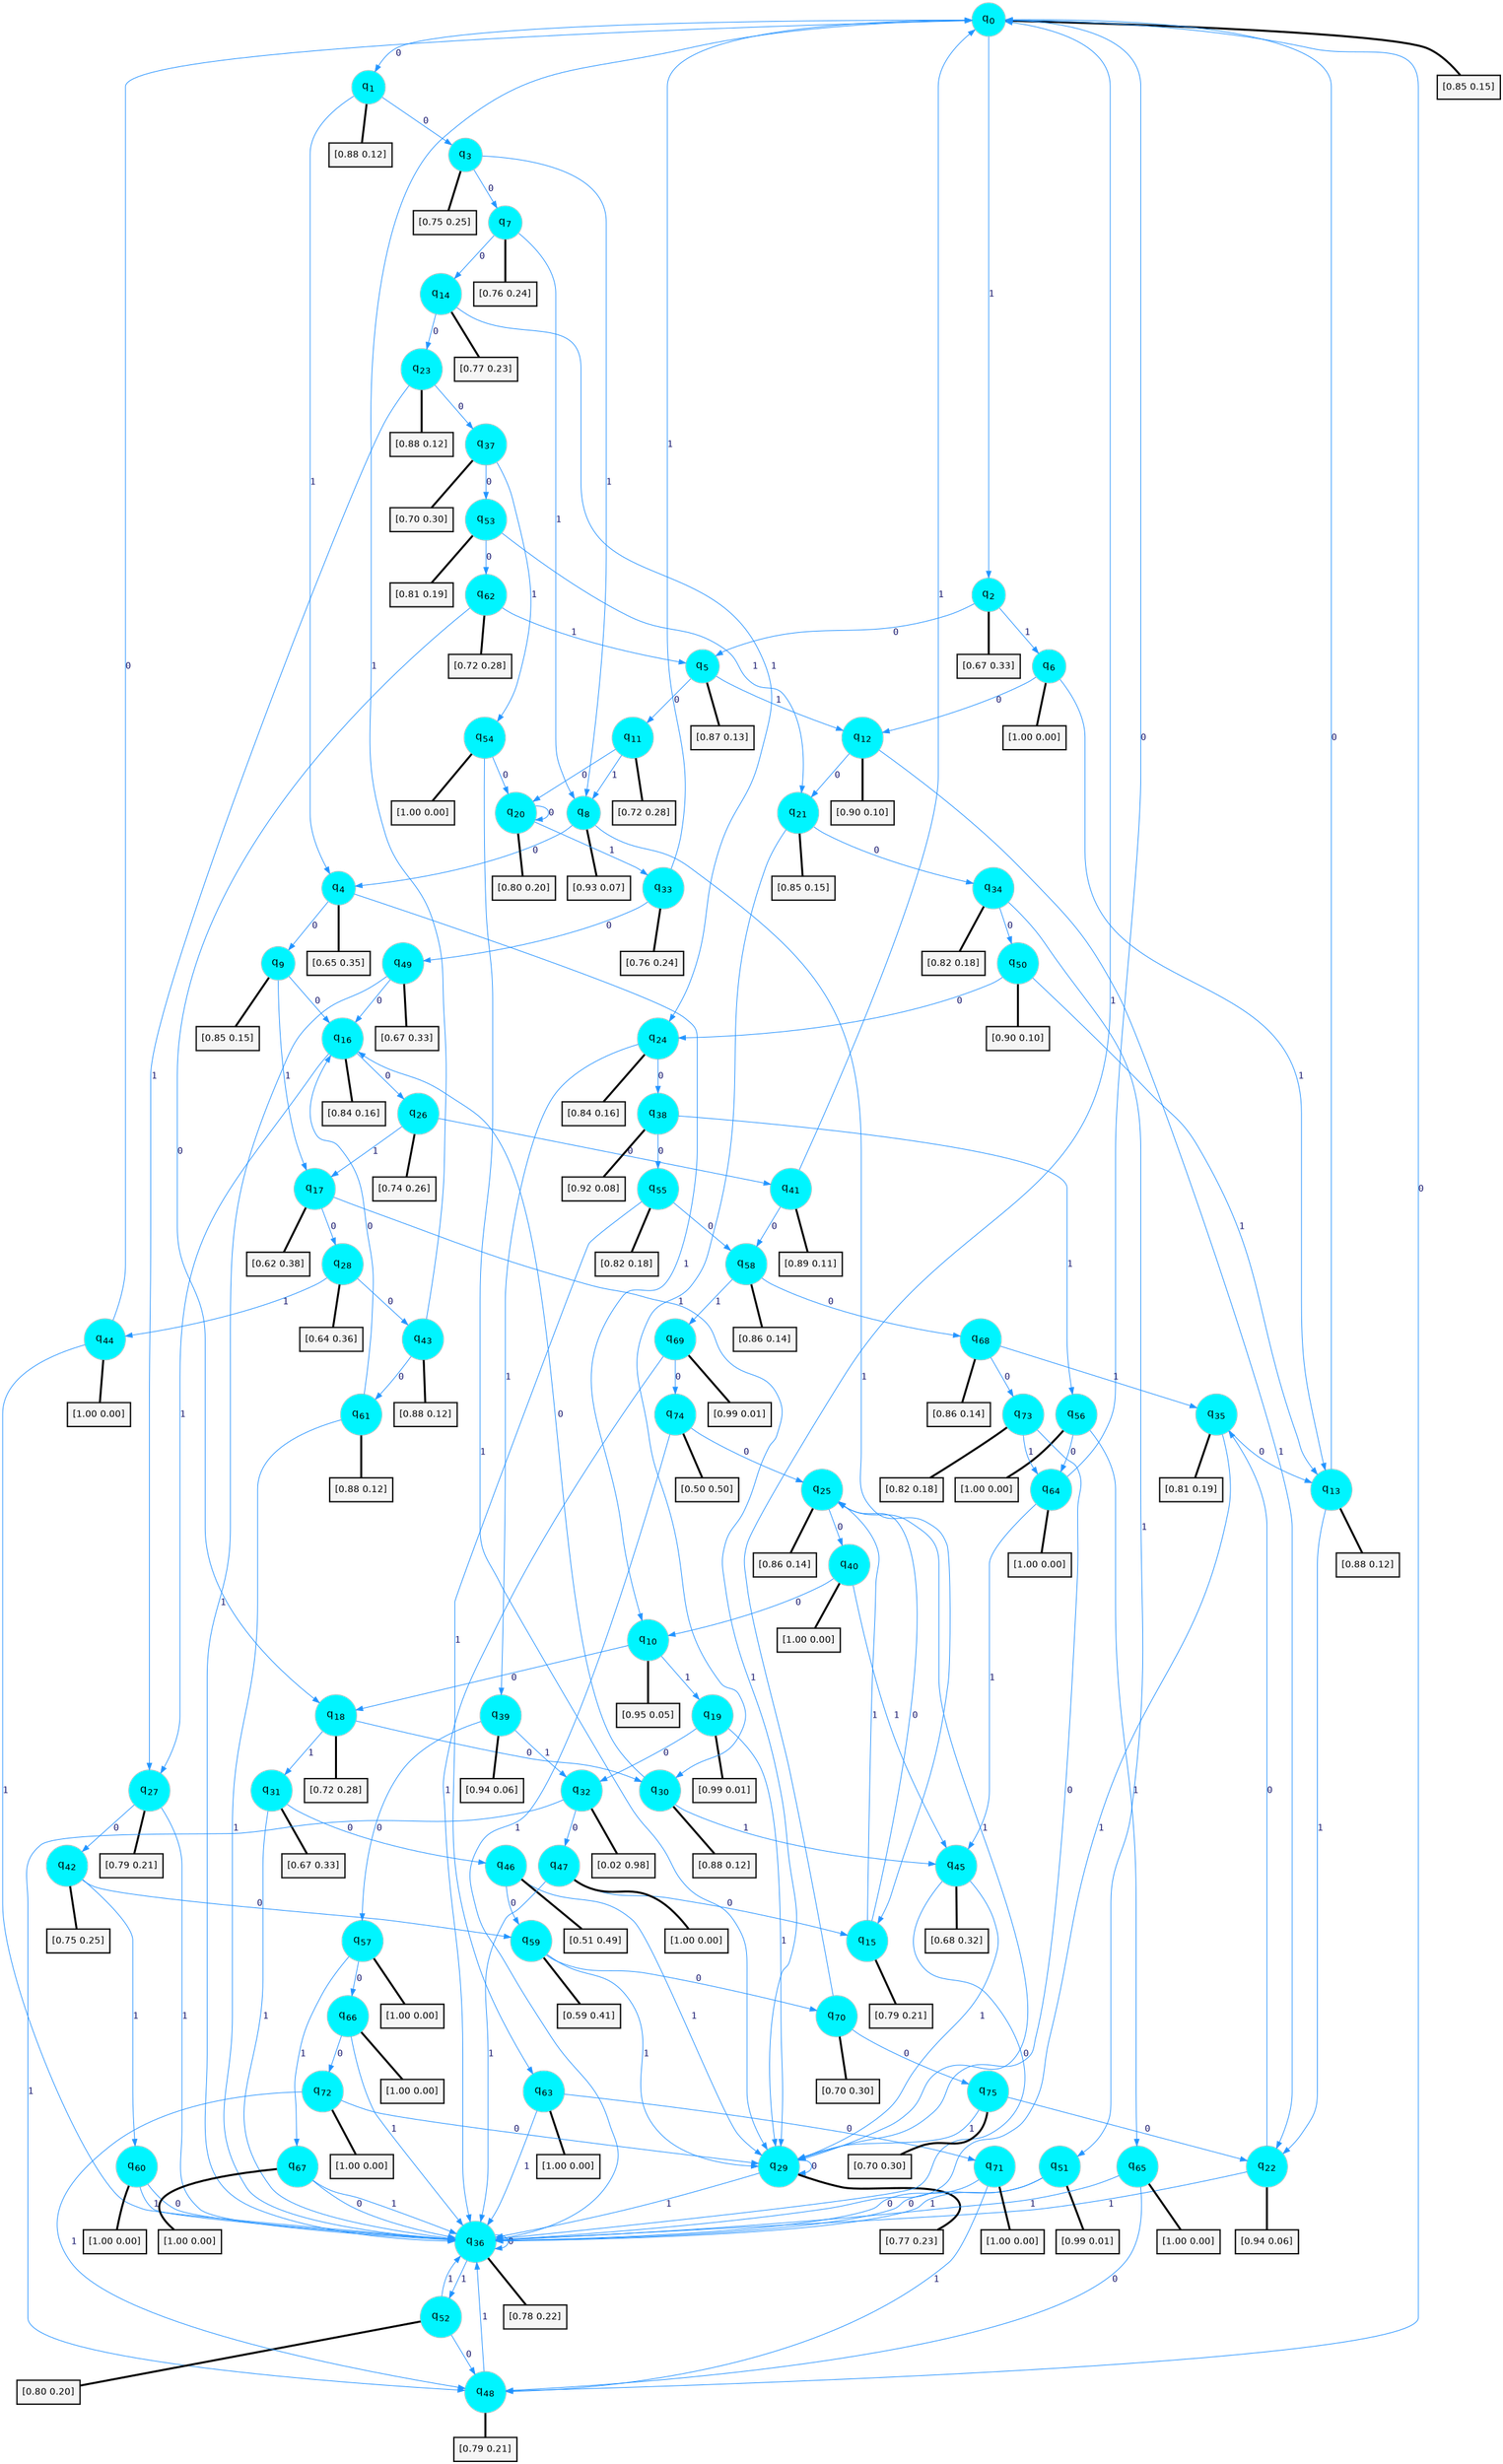 digraph G {
graph [
bgcolor=transparent, dpi=300, rankdir=TD, size="40,25"];
node [
color=gray, fillcolor=turquoise1, fontcolor=black, fontname=Helvetica, fontsize=16, fontweight=bold, shape=circle, style=filled];
edge [
arrowsize=1, color=dodgerblue1, fontcolor=midnightblue, fontname=courier, fontweight=bold, penwidth=1, style=solid, weight=20];
0[label=<q<SUB>0</SUB>>];
1[label=<q<SUB>1</SUB>>];
2[label=<q<SUB>2</SUB>>];
3[label=<q<SUB>3</SUB>>];
4[label=<q<SUB>4</SUB>>];
5[label=<q<SUB>5</SUB>>];
6[label=<q<SUB>6</SUB>>];
7[label=<q<SUB>7</SUB>>];
8[label=<q<SUB>8</SUB>>];
9[label=<q<SUB>9</SUB>>];
10[label=<q<SUB>10</SUB>>];
11[label=<q<SUB>11</SUB>>];
12[label=<q<SUB>12</SUB>>];
13[label=<q<SUB>13</SUB>>];
14[label=<q<SUB>14</SUB>>];
15[label=<q<SUB>15</SUB>>];
16[label=<q<SUB>16</SUB>>];
17[label=<q<SUB>17</SUB>>];
18[label=<q<SUB>18</SUB>>];
19[label=<q<SUB>19</SUB>>];
20[label=<q<SUB>20</SUB>>];
21[label=<q<SUB>21</SUB>>];
22[label=<q<SUB>22</SUB>>];
23[label=<q<SUB>23</SUB>>];
24[label=<q<SUB>24</SUB>>];
25[label=<q<SUB>25</SUB>>];
26[label=<q<SUB>26</SUB>>];
27[label=<q<SUB>27</SUB>>];
28[label=<q<SUB>28</SUB>>];
29[label=<q<SUB>29</SUB>>];
30[label=<q<SUB>30</SUB>>];
31[label=<q<SUB>31</SUB>>];
32[label=<q<SUB>32</SUB>>];
33[label=<q<SUB>33</SUB>>];
34[label=<q<SUB>34</SUB>>];
35[label=<q<SUB>35</SUB>>];
36[label=<q<SUB>36</SUB>>];
37[label=<q<SUB>37</SUB>>];
38[label=<q<SUB>38</SUB>>];
39[label=<q<SUB>39</SUB>>];
40[label=<q<SUB>40</SUB>>];
41[label=<q<SUB>41</SUB>>];
42[label=<q<SUB>42</SUB>>];
43[label=<q<SUB>43</SUB>>];
44[label=<q<SUB>44</SUB>>];
45[label=<q<SUB>45</SUB>>];
46[label=<q<SUB>46</SUB>>];
47[label=<q<SUB>47</SUB>>];
48[label=<q<SUB>48</SUB>>];
49[label=<q<SUB>49</SUB>>];
50[label=<q<SUB>50</SUB>>];
51[label=<q<SUB>51</SUB>>];
52[label=<q<SUB>52</SUB>>];
53[label=<q<SUB>53</SUB>>];
54[label=<q<SUB>54</SUB>>];
55[label=<q<SUB>55</SUB>>];
56[label=<q<SUB>56</SUB>>];
57[label=<q<SUB>57</SUB>>];
58[label=<q<SUB>58</SUB>>];
59[label=<q<SUB>59</SUB>>];
60[label=<q<SUB>60</SUB>>];
61[label=<q<SUB>61</SUB>>];
62[label=<q<SUB>62</SUB>>];
63[label=<q<SUB>63</SUB>>];
64[label=<q<SUB>64</SUB>>];
65[label=<q<SUB>65</SUB>>];
66[label=<q<SUB>66</SUB>>];
67[label=<q<SUB>67</SUB>>];
68[label=<q<SUB>68</SUB>>];
69[label=<q<SUB>69</SUB>>];
70[label=<q<SUB>70</SUB>>];
71[label=<q<SUB>71</SUB>>];
72[label=<q<SUB>72</SUB>>];
73[label=<q<SUB>73</SUB>>];
74[label=<q<SUB>74</SUB>>];
75[label=<q<SUB>75</SUB>>];
76[label="[0.85 0.15]", shape=box,fontcolor=black, fontname=Helvetica, fontsize=14, penwidth=2, fillcolor=whitesmoke,color=black];
77[label="[0.88 0.12]", shape=box,fontcolor=black, fontname=Helvetica, fontsize=14, penwidth=2, fillcolor=whitesmoke,color=black];
78[label="[0.67 0.33]", shape=box,fontcolor=black, fontname=Helvetica, fontsize=14, penwidth=2, fillcolor=whitesmoke,color=black];
79[label="[0.75 0.25]", shape=box,fontcolor=black, fontname=Helvetica, fontsize=14, penwidth=2, fillcolor=whitesmoke,color=black];
80[label="[0.65 0.35]", shape=box,fontcolor=black, fontname=Helvetica, fontsize=14, penwidth=2, fillcolor=whitesmoke,color=black];
81[label="[0.87 0.13]", shape=box,fontcolor=black, fontname=Helvetica, fontsize=14, penwidth=2, fillcolor=whitesmoke,color=black];
82[label="[1.00 0.00]", shape=box,fontcolor=black, fontname=Helvetica, fontsize=14, penwidth=2, fillcolor=whitesmoke,color=black];
83[label="[0.76 0.24]", shape=box,fontcolor=black, fontname=Helvetica, fontsize=14, penwidth=2, fillcolor=whitesmoke,color=black];
84[label="[0.93 0.07]", shape=box,fontcolor=black, fontname=Helvetica, fontsize=14, penwidth=2, fillcolor=whitesmoke,color=black];
85[label="[0.85 0.15]", shape=box,fontcolor=black, fontname=Helvetica, fontsize=14, penwidth=2, fillcolor=whitesmoke,color=black];
86[label="[0.95 0.05]", shape=box,fontcolor=black, fontname=Helvetica, fontsize=14, penwidth=2, fillcolor=whitesmoke,color=black];
87[label="[0.72 0.28]", shape=box,fontcolor=black, fontname=Helvetica, fontsize=14, penwidth=2, fillcolor=whitesmoke,color=black];
88[label="[0.90 0.10]", shape=box,fontcolor=black, fontname=Helvetica, fontsize=14, penwidth=2, fillcolor=whitesmoke,color=black];
89[label="[0.88 0.12]", shape=box,fontcolor=black, fontname=Helvetica, fontsize=14, penwidth=2, fillcolor=whitesmoke,color=black];
90[label="[0.77 0.23]", shape=box,fontcolor=black, fontname=Helvetica, fontsize=14, penwidth=2, fillcolor=whitesmoke,color=black];
91[label="[0.79 0.21]", shape=box,fontcolor=black, fontname=Helvetica, fontsize=14, penwidth=2, fillcolor=whitesmoke,color=black];
92[label="[0.84 0.16]", shape=box,fontcolor=black, fontname=Helvetica, fontsize=14, penwidth=2, fillcolor=whitesmoke,color=black];
93[label="[0.62 0.38]", shape=box,fontcolor=black, fontname=Helvetica, fontsize=14, penwidth=2, fillcolor=whitesmoke,color=black];
94[label="[0.72 0.28]", shape=box,fontcolor=black, fontname=Helvetica, fontsize=14, penwidth=2, fillcolor=whitesmoke,color=black];
95[label="[0.99 0.01]", shape=box,fontcolor=black, fontname=Helvetica, fontsize=14, penwidth=2, fillcolor=whitesmoke,color=black];
96[label="[0.80 0.20]", shape=box,fontcolor=black, fontname=Helvetica, fontsize=14, penwidth=2, fillcolor=whitesmoke,color=black];
97[label="[0.85 0.15]", shape=box,fontcolor=black, fontname=Helvetica, fontsize=14, penwidth=2, fillcolor=whitesmoke,color=black];
98[label="[0.94 0.06]", shape=box,fontcolor=black, fontname=Helvetica, fontsize=14, penwidth=2, fillcolor=whitesmoke,color=black];
99[label="[0.88 0.12]", shape=box,fontcolor=black, fontname=Helvetica, fontsize=14, penwidth=2, fillcolor=whitesmoke,color=black];
100[label="[0.84 0.16]", shape=box,fontcolor=black, fontname=Helvetica, fontsize=14, penwidth=2, fillcolor=whitesmoke,color=black];
101[label="[0.86 0.14]", shape=box,fontcolor=black, fontname=Helvetica, fontsize=14, penwidth=2, fillcolor=whitesmoke,color=black];
102[label="[0.74 0.26]", shape=box,fontcolor=black, fontname=Helvetica, fontsize=14, penwidth=2, fillcolor=whitesmoke,color=black];
103[label="[0.79 0.21]", shape=box,fontcolor=black, fontname=Helvetica, fontsize=14, penwidth=2, fillcolor=whitesmoke,color=black];
104[label="[0.64 0.36]", shape=box,fontcolor=black, fontname=Helvetica, fontsize=14, penwidth=2, fillcolor=whitesmoke,color=black];
105[label="[0.77 0.23]", shape=box,fontcolor=black, fontname=Helvetica, fontsize=14, penwidth=2, fillcolor=whitesmoke,color=black];
106[label="[0.88 0.12]", shape=box,fontcolor=black, fontname=Helvetica, fontsize=14, penwidth=2, fillcolor=whitesmoke,color=black];
107[label="[0.67 0.33]", shape=box,fontcolor=black, fontname=Helvetica, fontsize=14, penwidth=2, fillcolor=whitesmoke,color=black];
108[label="[0.02 0.98]", shape=box,fontcolor=black, fontname=Helvetica, fontsize=14, penwidth=2, fillcolor=whitesmoke,color=black];
109[label="[0.76 0.24]", shape=box,fontcolor=black, fontname=Helvetica, fontsize=14, penwidth=2, fillcolor=whitesmoke,color=black];
110[label="[0.82 0.18]", shape=box,fontcolor=black, fontname=Helvetica, fontsize=14, penwidth=2, fillcolor=whitesmoke,color=black];
111[label="[0.81 0.19]", shape=box,fontcolor=black, fontname=Helvetica, fontsize=14, penwidth=2, fillcolor=whitesmoke,color=black];
112[label="[0.78 0.22]", shape=box,fontcolor=black, fontname=Helvetica, fontsize=14, penwidth=2, fillcolor=whitesmoke,color=black];
113[label="[0.70 0.30]", shape=box,fontcolor=black, fontname=Helvetica, fontsize=14, penwidth=2, fillcolor=whitesmoke,color=black];
114[label="[0.92 0.08]", shape=box,fontcolor=black, fontname=Helvetica, fontsize=14, penwidth=2, fillcolor=whitesmoke,color=black];
115[label="[0.94 0.06]", shape=box,fontcolor=black, fontname=Helvetica, fontsize=14, penwidth=2, fillcolor=whitesmoke,color=black];
116[label="[1.00 0.00]", shape=box,fontcolor=black, fontname=Helvetica, fontsize=14, penwidth=2, fillcolor=whitesmoke,color=black];
117[label="[0.89 0.11]", shape=box,fontcolor=black, fontname=Helvetica, fontsize=14, penwidth=2, fillcolor=whitesmoke,color=black];
118[label="[0.75 0.25]", shape=box,fontcolor=black, fontname=Helvetica, fontsize=14, penwidth=2, fillcolor=whitesmoke,color=black];
119[label="[0.88 0.12]", shape=box,fontcolor=black, fontname=Helvetica, fontsize=14, penwidth=2, fillcolor=whitesmoke,color=black];
120[label="[1.00 0.00]", shape=box,fontcolor=black, fontname=Helvetica, fontsize=14, penwidth=2, fillcolor=whitesmoke,color=black];
121[label="[0.68 0.32]", shape=box,fontcolor=black, fontname=Helvetica, fontsize=14, penwidth=2, fillcolor=whitesmoke,color=black];
122[label="[0.51 0.49]", shape=box,fontcolor=black, fontname=Helvetica, fontsize=14, penwidth=2, fillcolor=whitesmoke,color=black];
123[label="[1.00 0.00]", shape=box,fontcolor=black, fontname=Helvetica, fontsize=14, penwidth=2, fillcolor=whitesmoke,color=black];
124[label="[0.79 0.21]", shape=box,fontcolor=black, fontname=Helvetica, fontsize=14, penwidth=2, fillcolor=whitesmoke,color=black];
125[label="[0.67 0.33]", shape=box,fontcolor=black, fontname=Helvetica, fontsize=14, penwidth=2, fillcolor=whitesmoke,color=black];
126[label="[0.90 0.10]", shape=box,fontcolor=black, fontname=Helvetica, fontsize=14, penwidth=2, fillcolor=whitesmoke,color=black];
127[label="[0.99 0.01]", shape=box,fontcolor=black, fontname=Helvetica, fontsize=14, penwidth=2, fillcolor=whitesmoke,color=black];
128[label="[0.80 0.20]", shape=box,fontcolor=black, fontname=Helvetica, fontsize=14, penwidth=2, fillcolor=whitesmoke,color=black];
129[label="[0.81 0.19]", shape=box,fontcolor=black, fontname=Helvetica, fontsize=14, penwidth=2, fillcolor=whitesmoke,color=black];
130[label="[1.00 0.00]", shape=box,fontcolor=black, fontname=Helvetica, fontsize=14, penwidth=2, fillcolor=whitesmoke,color=black];
131[label="[0.82 0.18]", shape=box,fontcolor=black, fontname=Helvetica, fontsize=14, penwidth=2, fillcolor=whitesmoke,color=black];
132[label="[1.00 0.00]", shape=box,fontcolor=black, fontname=Helvetica, fontsize=14, penwidth=2, fillcolor=whitesmoke,color=black];
133[label="[1.00 0.00]", shape=box,fontcolor=black, fontname=Helvetica, fontsize=14, penwidth=2, fillcolor=whitesmoke,color=black];
134[label="[0.86 0.14]", shape=box,fontcolor=black, fontname=Helvetica, fontsize=14, penwidth=2, fillcolor=whitesmoke,color=black];
135[label="[0.59 0.41]", shape=box,fontcolor=black, fontname=Helvetica, fontsize=14, penwidth=2, fillcolor=whitesmoke,color=black];
136[label="[1.00 0.00]", shape=box,fontcolor=black, fontname=Helvetica, fontsize=14, penwidth=2, fillcolor=whitesmoke,color=black];
137[label="[0.88 0.12]", shape=box,fontcolor=black, fontname=Helvetica, fontsize=14, penwidth=2, fillcolor=whitesmoke,color=black];
138[label="[0.72 0.28]", shape=box,fontcolor=black, fontname=Helvetica, fontsize=14, penwidth=2, fillcolor=whitesmoke,color=black];
139[label="[1.00 0.00]", shape=box,fontcolor=black, fontname=Helvetica, fontsize=14, penwidth=2, fillcolor=whitesmoke,color=black];
140[label="[1.00 0.00]", shape=box,fontcolor=black, fontname=Helvetica, fontsize=14, penwidth=2, fillcolor=whitesmoke,color=black];
141[label="[1.00 0.00]", shape=box,fontcolor=black, fontname=Helvetica, fontsize=14, penwidth=2, fillcolor=whitesmoke,color=black];
142[label="[1.00 0.00]", shape=box,fontcolor=black, fontname=Helvetica, fontsize=14, penwidth=2, fillcolor=whitesmoke,color=black];
143[label="[1.00 0.00]", shape=box,fontcolor=black, fontname=Helvetica, fontsize=14, penwidth=2, fillcolor=whitesmoke,color=black];
144[label="[0.86 0.14]", shape=box,fontcolor=black, fontname=Helvetica, fontsize=14, penwidth=2, fillcolor=whitesmoke,color=black];
145[label="[0.99 0.01]", shape=box,fontcolor=black, fontname=Helvetica, fontsize=14, penwidth=2, fillcolor=whitesmoke,color=black];
146[label="[0.70 0.30]", shape=box,fontcolor=black, fontname=Helvetica, fontsize=14, penwidth=2, fillcolor=whitesmoke,color=black];
147[label="[1.00 0.00]", shape=box,fontcolor=black, fontname=Helvetica, fontsize=14, penwidth=2, fillcolor=whitesmoke,color=black];
148[label="[1.00 0.00]", shape=box,fontcolor=black, fontname=Helvetica, fontsize=14, penwidth=2, fillcolor=whitesmoke,color=black];
149[label="[0.82 0.18]", shape=box,fontcolor=black, fontname=Helvetica, fontsize=14, penwidth=2, fillcolor=whitesmoke,color=black];
150[label="[0.50 0.50]", shape=box,fontcolor=black, fontname=Helvetica, fontsize=14, penwidth=2, fillcolor=whitesmoke,color=black];
151[label="[0.70 0.30]", shape=box,fontcolor=black, fontname=Helvetica, fontsize=14, penwidth=2, fillcolor=whitesmoke,color=black];
0->1 [label=0];
0->2 [label=1];
0->76 [arrowhead=none, penwidth=3,color=black];
1->3 [label=0];
1->4 [label=1];
1->77 [arrowhead=none, penwidth=3,color=black];
2->5 [label=0];
2->6 [label=1];
2->78 [arrowhead=none, penwidth=3,color=black];
3->7 [label=0];
3->8 [label=1];
3->79 [arrowhead=none, penwidth=3,color=black];
4->9 [label=0];
4->10 [label=1];
4->80 [arrowhead=none, penwidth=3,color=black];
5->11 [label=0];
5->12 [label=1];
5->81 [arrowhead=none, penwidth=3,color=black];
6->12 [label=0];
6->13 [label=1];
6->82 [arrowhead=none, penwidth=3,color=black];
7->14 [label=0];
7->8 [label=1];
7->83 [arrowhead=none, penwidth=3,color=black];
8->4 [label=0];
8->15 [label=1];
8->84 [arrowhead=none, penwidth=3,color=black];
9->16 [label=0];
9->17 [label=1];
9->85 [arrowhead=none, penwidth=3,color=black];
10->18 [label=0];
10->19 [label=1];
10->86 [arrowhead=none, penwidth=3,color=black];
11->20 [label=0];
11->8 [label=1];
11->87 [arrowhead=none, penwidth=3,color=black];
12->21 [label=0];
12->22 [label=1];
12->88 [arrowhead=none, penwidth=3,color=black];
13->0 [label=0];
13->22 [label=1];
13->89 [arrowhead=none, penwidth=3,color=black];
14->23 [label=0];
14->24 [label=1];
14->90 [arrowhead=none, penwidth=3,color=black];
15->25 [label=0];
15->25 [label=1];
15->91 [arrowhead=none, penwidth=3,color=black];
16->26 [label=0];
16->27 [label=1];
16->92 [arrowhead=none, penwidth=3,color=black];
17->28 [label=0];
17->29 [label=1];
17->93 [arrowhead=none, penwidth=3,color=black];
18->30 [label=0];
18->31 [label=1];
18->94 [arrowhead=none, penwidth=3,color=black];
19->32 [label=0];
19->29 [label=1];
19->95 [arrowhead=none, penwidth=3,color=black];
20->20 [label=0];
20->33 [label=1];
20->96 [arrowhead=none, penwidth=3,color=black];
21->34 [label=0];
21->30 [label=1];
21->97 [arrowhead=none, penwidth=3,color=black];
22->35 [label=0];
22->36 [label=1];
22->98 [arrowhead=none, penwidth=3,color=black];
23->37 [label=0];
23->27 [label=1];
23->99 [arrowhead=none, penwidth=3,color=black];
24->38 [label=0];
24->39 [label=1];
24->100 [arrowhead=none, penwidth=3,color=black];
25->40 [label=0];
25->29 [label=1];
25->101 [arrowhead=none, penwidth=3,color=black];
26->41 [label=0];
26->17 [label=1];
26->102 [arrowhead=none, penwidth=3,color=black];
27->42 [label=0];
27->36 [label=1];
27->103 [arrowhead=none, penwidth=3,color=black];
28->43 [label=0];
28->44 [label=1];
28->104 [arrowhead=none, penwidth=3,color=black];
29->29 [label=0];
29->36 [label=1];
29->105 [arrowhead=none, penwidth=3,color=black];
30->16 [label=0];
30->45 [label=1];
30->106 [arrowhead=none, penwidth=3,color=black];
31->46 [label=0];
31->36 [label=1];
31->107 [arrowhead=none, penwidth=3,color=black];
32->47 [label=0];
32->48 [label=1];
32->108 [arrowhead=none, penwidth=3,color=black];
33->49 [label=0];
33->0 [label=1];
33->109 [arrowhead=none, penwidth=3,color=black];
34->50 [label=0];
34->51 [label=1];
34->110 [arrowhead=none, penwidth=3,color=black];
35->13 [label=0];
35->36 [label=1];
35->111 [arrowhead=none, penwidth=3,color=black];
36->36 [label=0];
36->52 [label=1];
36->112 [arrowhead=none, penwidth=3,color=black];
37->53 [label=0];
37->54 [label=1];
37->113 [arrowhead=none, penwidth=3,color=black];
38->55 [label=0];
38->56 [label=1];
38->114 [arrowhead=none, penwidth=3,color=black];
39->57 [label=0];
39->32 [label=1];
39->115 [arrowhead=none, penwidth=3,color=black];
40->10 [label=0];
40->45 [label=1];
40->116 [arrowhead=none, penwidth=3,color=black];
41->58 [label=0];
41->0 [label=1];
41->117 [arrowhead=none, penwidth=3,color=black];
42->59 [label=0];
42->60 [label=1];
42->118 [arrowhead=none, penwidth=3,color=black];
43->61 [label=0];
43->0 [label=1];
43->119 [arrowhead=none, penwidth=3,color=black];
44->0 [label=0];
44->36 [label=1];
44->120 [arrowhead=none, penwidth=3,color=black];
45->36 [label=0];
45->29 [label=1];
45->121 [arrowhead=none, penwidth=3,color=black];
46->59 [label=0];
46->29 [label=1];
46->122 [arrowhead=none, penwidth=3,color=black];
47->15 [label=0];
47->36 [label=1];
47->123 [arrowhead=none, penwidth=3,color=black];
48->0 [label=0];
48->36 [label=1];
48->124 [arrowhead=none, penwidth=3,color=black];
49->16 [label=0];
49->36 [label=1];
49->125 [arrowhead=none, penwidth=3,color=black];
50->24 [label=0];
50->13 [label=1];
50->126 [arrowhead=none, penwidth=3,color=black];
51->36 [label=0];
51->36 [label=1];
51->127 [arrowhead=none, penwidth=3,color=black];
52->48 [label=0];
52->36 [label=1];
52->128 [arrowhead=none, penwidth=3,color=black];
53->62 [label=0];
53->21 [label=1];
53->129 [arrowhead=none, penwidth=3,color=black];
54->20 [label=0];
54->29 [label=1];
54->130 [arrowhead=none, penwidth=3,color=black];
55->58 [label=0];
55->63 [label=1];
55->131 [arrowhead=none, penwidth=3,color=black];
56->64 [label=0];
56->65 [label=1];
56->132 [arrowhead=none, penwidth=3,color=black];
57->66 [label=0];
57->67 [label=1];
57->133 [arrowhead=none, penwidth=3,color=black];
58->68 [label=0];
58->69 [label=1];
58->134 [arrowhead=none, penwidth=3,color=black];
59->70 [label=0];
59->29 [label=1];
59->135 [arrowhead=none, penwidth=3,color=black];
60->36 [label=0];
60->36 [label=1];
60->136 [arrowhead=none, penwidth=3,color=black];
61->16 [label=0];
61->36 [label=1];
61->137 [arrowhead=none, penwidth=3,color=black];
62->18 [label=0];
62->5 [label=1];
62->138 [arrowhead=none, penwidth=3,color=black];
63->71 [label=0];
63->36 [label=1];
63->139 [arrowhead=none, penwidth=3,color=black];
64->0 [label=0];
64->45 [label=1];
64->140 [arrowhead=none, penwidth=3,color=black];
65->48 [label=0];
65->36 [label=1];
65->141 [arrowhead=none, penwidth=3,color=black];
66->72 [label=0];
66->36 [label=1];
66->142 [arrowhead=none, penwidth=3,color=black];
67->36 [label=0];
67->36 [label=1];
67->143 [arrowhead=none, penwidth=3,color=black];
68->73 [label=0];
68->35 [label=1];
68->144 [arrowhead=none, penwidth=3,color=black];
69->74 [label=0];
69->36 [label=1];
69->145 [arrowhead=none, penwidth=3,color=black];
70->75 [label=0];
70->0 [label=1];
70->146 [arrowhead=none, penwidth=3,color=black];
71->36 [label=0];
71->48 [label=1];
71->147 [arrowhead=none, penwidth=3,color=black];
72->29 [label=0];
72->48 [label=1];
72->148 [arrowhead=none, penwidth=3,color=black];
73->29 [label=0];
73->64 [label=1];
73->149 [arrowhead=none, penwidth=3,color=black];
74->25 [label=0];
74->36 [label=1];
74->150 [arrowhead=none, penwidth=3,color=black];
75->22 [label=0];
75->29 [label=1];
75->151 [arrowhead=none, penwidth=3,color=black];
}
